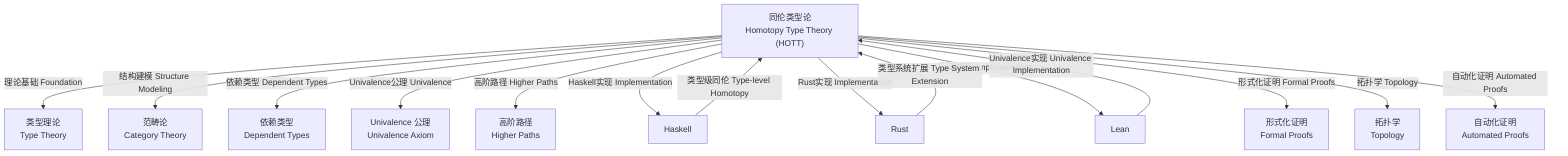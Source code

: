 graph TD
  A["同伦类型论\nHomotopy Type Theory (HOTT)"]
  B["类型理论\nType Theory"]
  C["范畴论\nCategory Theory"]
  D["依赖类型\nDependent Types"]
  E["Univalence 公理\nUnivalence Axiom"]
  F["高阶路径\nHigher Paths"]
  G["Haskell"]
  H["Rust"]
  I["Lean"]
  J["形式化证明\nFormal Proofs"]
  K["拓扑学\nTopology"]
  L["自动化证明\nAutomated Proofs"]

  A -- "理论基础 Foundation" --> B
  A -- "结构建模 Structure Modeling" --> C
  A -- "依赖类型 Dependent Types" --> D
  A -- "Univalence公理 Univalence" --> E
  A -- "高阶路径 Higher Paths" --> F
  A -- "Haskell实现 Implementation" --> G
  A -- "Rust实现 Implementation" --> H
  A -- "Lean实现 Implementation" --> I
  A -- "形式化证明 Formal Proofs" --> J
  A -- "拓扑学 Topology" --> K
  A -- "自动化证明 Automated Proofs" --> L
  G -- "类型级同伦 Type-level Homotopy" --> A
  H -- "类型系统扩展 Type System Extension" --> A
  I -- "Univalence实现 Univalence Implementation" --> A
  %% #HOTT-6 #HOTT-6.10 知识图谱 Knowledge Graph